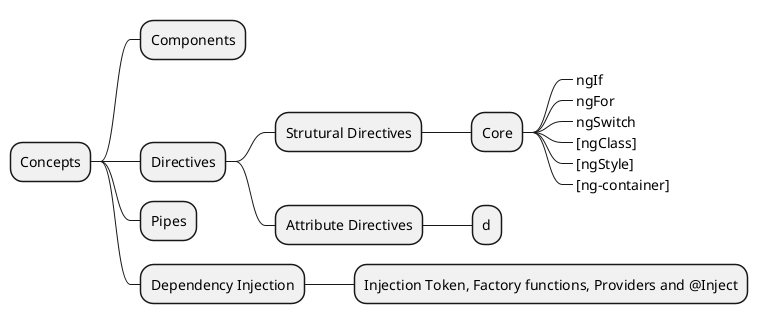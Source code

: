 @startmindmap "Angular Concepts"

+ Concepts
++ Components
++ Directives
+++ Strutural Directives
++++ Core
+++++_ ngIf
+++++_ ngFor
+++++_ ngSwitch
+++++_ [ngClass]
+++++_ [ngStyle]
+++++_ [ng-container]
+++ Attribute Directives
++++ d
++ Pipes
++ Dependency Injection
+++ Injection Token, Factory functions, Providers and @Inject

@endmindmap
